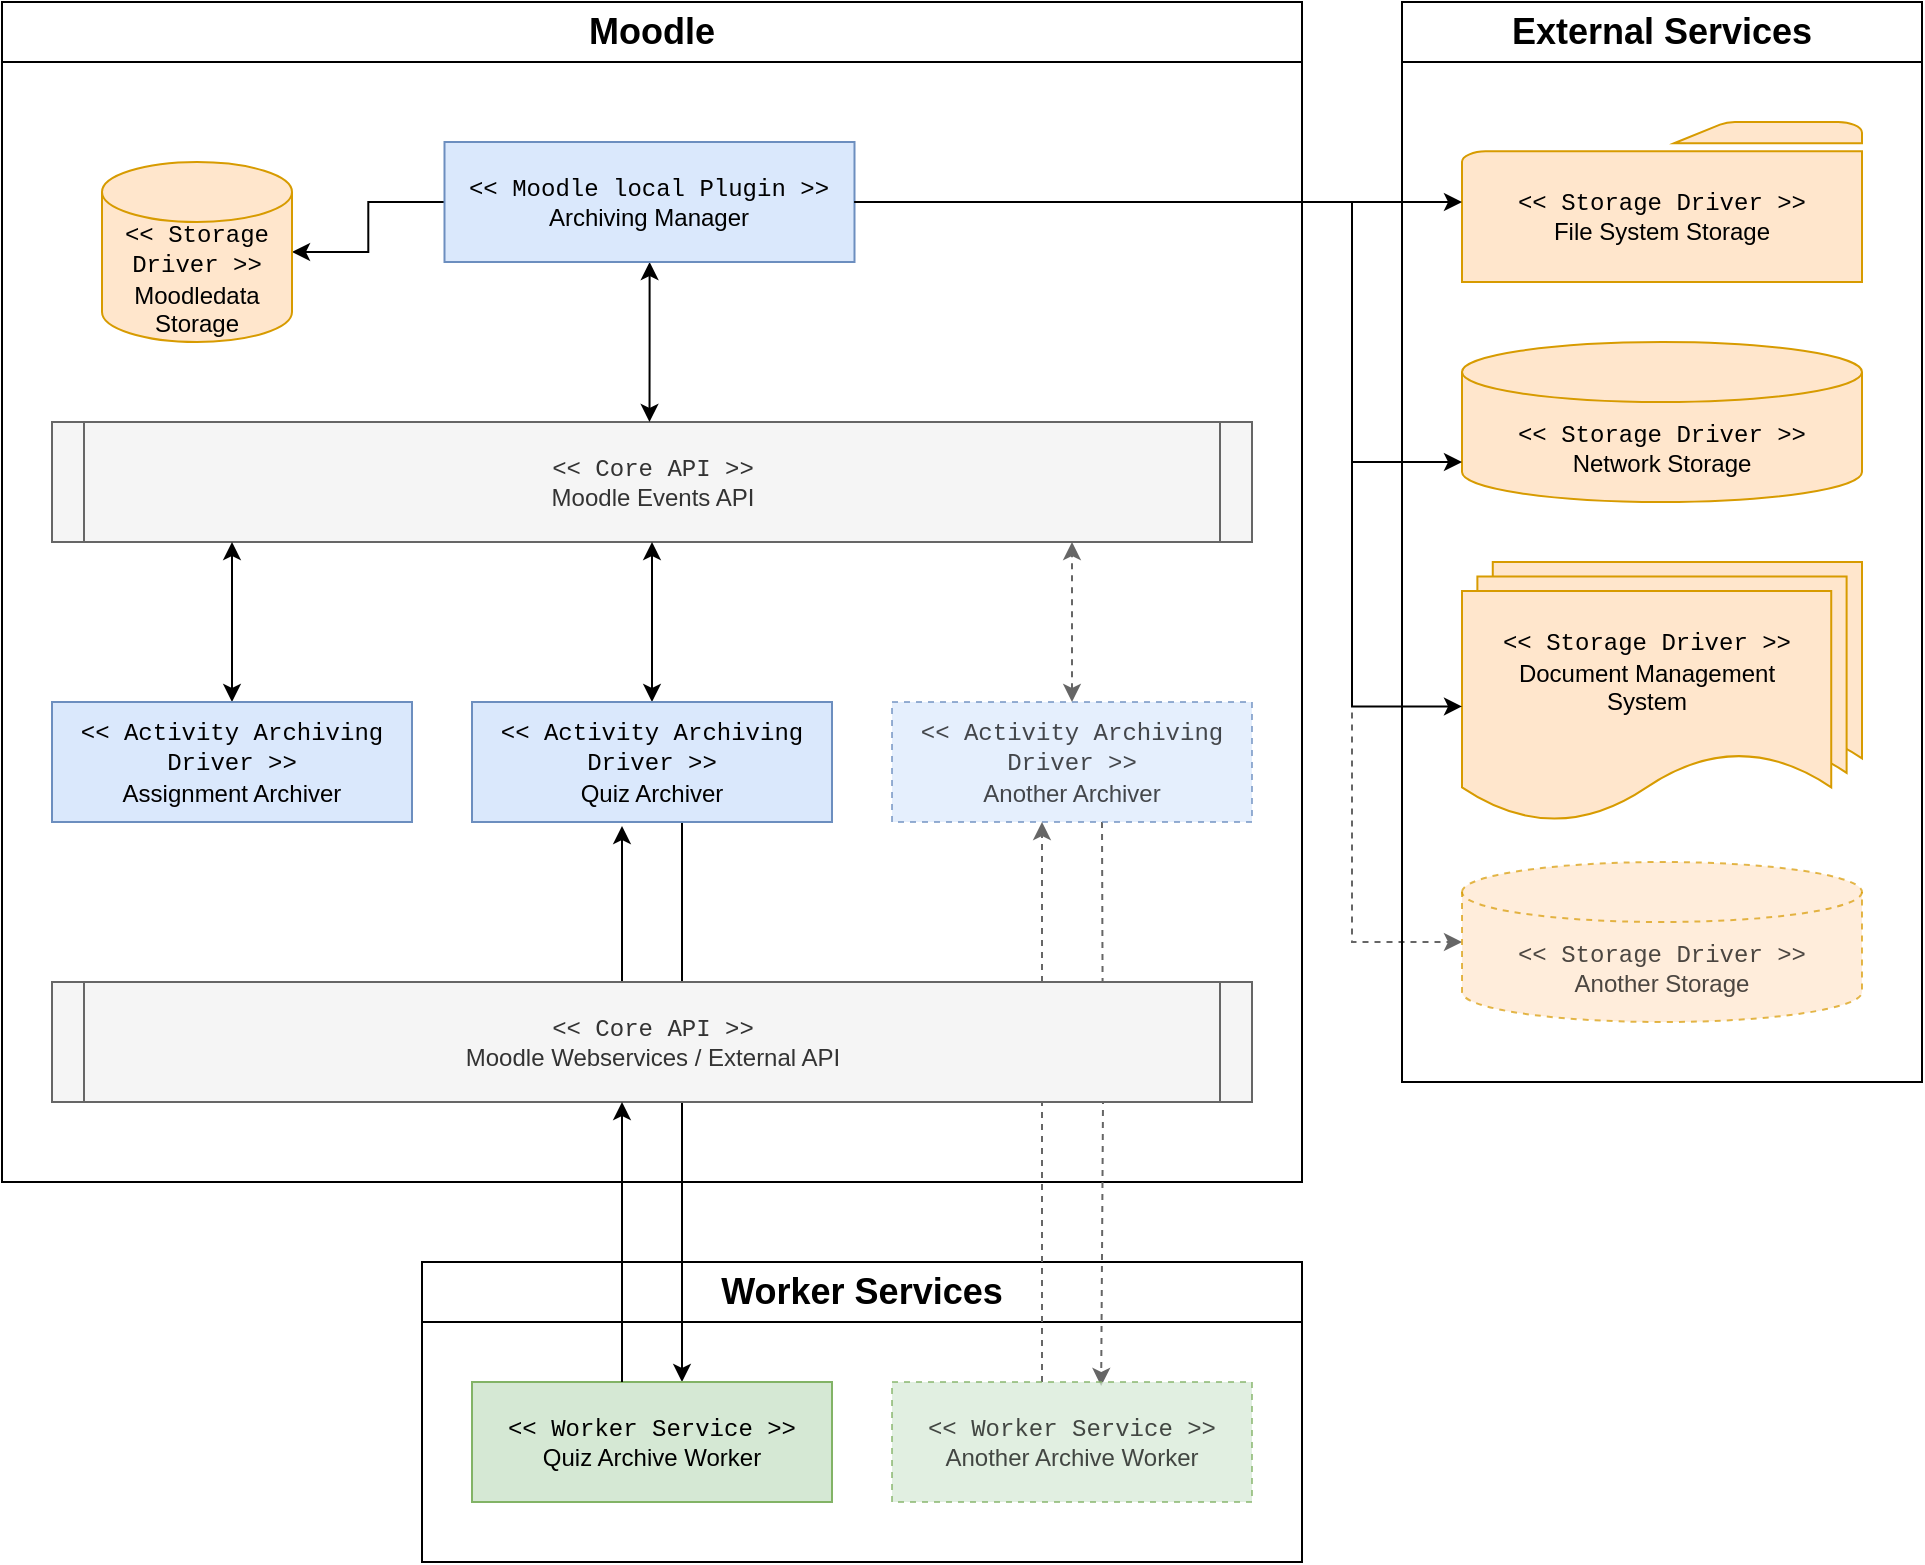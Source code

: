 <mxfile version="24.7.5">
  <diagram name="Page-1" id="lW3aPd_w3BEKXG8VRajk">
    <mxGraphModel dx="2060" dy="1201" grid="1" gridSize="10" guides="1" tooltips="1" connect="1" arrows="1" fold="1" page="1" pageScale="1" pageWidth="1000" pageHeight="850" math="0" shadow="0">
      <root>
        <mxCell id="0" />
        <mxCell id="1" parent="0" />
        <mxCell id="NRSCf0xzdUJ-CUg3j_1p-8" style="edgeStyle=orthogonalEdgeStyle;rounded=0;orthogonalLoop=1;jettySize=auto;html=1;entryX=0;entryY=0.5;entryDx=0;entryDy=0;entryPerimeter=0;dashed=1;fillColor=#f5f5f5;strokeColor=#666666;" edge="1" parent="1" source="zBMR9Xl9BZe3JkmsXcy5-8" target="NRSCf0xzdUJ-CUg3j_1p-7">
          <mxGeometry relative="1" as="geometry">
            <Array as="points">
              <mxPoint x="695" y="120" />
              <mxPoint x="695" y="490" />
            </Array>
          </mxGeometry>
        </mxCell>
        <mxCell id="zBMR9Xl9BZe3JkmsXcy5-7" value="&lt;font style=&quot;font-size: 18px;&quot;&gt;Worker Services&lt;/font&gt;" style="swimlane;whiteSpace=wrap;html=1;startSize=30;collapsible=0;" parent="1" vertex="1">
          <mxGeometry x="230" y="650" width="440" height="150" as="geometry" />
        </mxCell>
        <mxCell id="zBMR9Xl9BZe3JkmsXcy5-44" style="edgeStyle=orthogonalEdgeStyle;rounded=0;orthogonalLoop=1;jettySize=auto;html=1;fillColor=#f5f5f5;strokeColor=#666666;dashed=1;" parent="zBMR9Xl9BZe3JkmsXcy5-7" edge="1">
          <mxGeometry relative="1" as="geometry">
            <mxPoint x="310" y="60" as="sourcePoint" />
            <mxPoint x="310" y="-100" as="targetPoint" />
            <Array as="points">
              <mxPoint x="310" y="-50" />
              <mxPoint x="310" y="-50" />
            </Array>
          </mxGeometry>
        </mxCell>
        <mxCell id="zBMR9Xl9BZe3JkmsXcy5-46" style="edgeStyle=orthogonalEdgeStyle;rounded=0;orthogonalLoop=1;jettySize=auto;html=1;" parent="1" edge="1">
          <mxGeometry relative="1" as="geometry">
            <mxPoint x="360" y="430.0" as="sourcePoint" />
            <mxPoint x="360" y="710" as="targetPoint" />
          </mxGeometry>
        </mxCell>
        <mxCell id="zBMR9Xl9BZe3JkmsXcy5-1" value="&lt;font style=&quot;font-size: 18px;&quot;&gt;Moodle&lt;/font&gt;" style="swimlane;whiteSpace=wrap;html=1;startSize=30;swimlaneLine=1;collapsible=0;" parent="1" vertex="1">
          <mxGeometry x="20" y="20" width="650" height="590" as="geometry" />
        </mxCell>
        <mxCell id="zBMR9Xl9BZe3JkmsXcy5-4" value="&lt;font face=&quot;Courier New&quot;&gt;&amp;lt;&amp;lt; Core API &amp;gt;&amp;gt;&lt;/font&gt;&lt;br&gt;&lt;div&gt;Moodle Events API&lt;/div&gt;" style="shape=process;whiteSpace=wrap;html=1;backgroundOutline=1;size=0.026;fillColor=#f5f5f5;fontColor=#333333;strokeColor=#666666;" parent="zBMR9Xl9BZe3JkmsXcy5-1" vertex="1">
          <mxGeometry x="25" y="210" width="600" height="60" as="geometry" />
        </mxCell>
        <mxCell id="zBMR9Xl9BZe3JkmsXcy5-15" style="edgeStyle=orthogonalEdgeStyle;rounded=0;orthogonalLoop=1;jettySize=auto;html=1;startArrow=classic;startFill=1;" parent="zBMR9Xl9BZe3JkmsXcy5-1" source="zBMR9Xl9BZe3JkmsXcy5-8" edge="1">
          <mxGeometry relative="1" as="geometry">
            <mxPoint x="323.75" y="210" as="targetPoint" />
          </mxGeometry>
        </mxCell>
        <mxCell id="NRSCf0xzdUJ-CUg3j_1p-6" style="edgeStyle=orthogonalEdgeStyle;rounded=0;orthogonalLoop=1;jettySize=auto;html=1;" edge="1" parent="zBMR9Xl9BZe3JkmsXcy5-1" source="zBMR9Xl9BZe3JkmsXcy5-8" target="NRSCf0xzdUJ-CUg3j_1p-1">
          <mxGeometry relative="1" as="geometry" />
        </mxCell>
        <mxCell id="zBMR9Xl9BZe3JkmsXcy5-8" value="&lt;font face=&quot;Courier New&quot; style=&quot;font-size: 12px;&quot;&gt;&amp;lt;&amp;lt; Moodle local Plugin &amp;gt;&amp;gt;&lt;/font&gt;&lt;div style=&quot;&quot;&gt;&lt;span style=&quot;background-color: initial;&quot;&gt;Archiving Manager&lt;/span&gt;&lt;br&gt;&lt;/div&gt;" style="rounded=0;whiteSpace=wrap;html=1;fillColor=#dae8fc;strokeColor=#6c8ebf;spacing=2;" parent="zBMR9Xl9BZe3JkmsXcy5-1" vertex="1">
          <mxGeometry x="221.25" y="70" width="205" height="60" as="geometry" />
        </mxCell>
        <mxCell id="zBMR9Xl9BZe3JkmsXcy5-17" value="" style="edgeStyle=orthogonalEdgeStyle;rounded=0;orthogonalLoop=1;jettySize=auto;html=1;startArrow=classic;startFill=1;" parent="zBMR9Xl9BZe3JkmsXcy5-1" source="zBMR9Xl9BZe3JkmsXcy5-9" target="zBMR9Xl9BZe3JkmsXcy5-4" edge="1">
          <mxGeometry relative="1" as="geometry">
            <Array as="points">
              <mxPoint x="115" y="330" />
              <mxPoint x="115" y="330" />
            </Array>
          </mxGeometry>
        </mxCell>
        <mxCell id="zBMR9Xl9BZe3JkmsXcy5-9" value="&lt;font face=&quot;Courier New&quot; style=&quot;font-size: 12px;&quot;&gt;&amp;lt;&amp;lt; Activity Archiving Driver &amp;gt;&amp;gt;&lt;/font&gt;&lt;div style=&quot;&quot;&gt;Assignment Archiver&lt;/div&gt;" style="rounded=0;whiteSpace=wrap;html=1;fillColor=#dae8fc;strokeColor=#6c8ebf;spacing=2;" parent="zBMR9Xl9BZe3JkmsXcy5-1" vertex="1">
          <mxGeometry x="25" y="350" width="180" height="60" as="geometry" />
        </mxCell>
        <mxCell id="zBMR9Xl9BZe3JkmsXcy5-18" value="" style="edgeStyle=orthogonalEdgeStyle;rounded=0;orthogonalLoop=1;jettySize=auto;html=1;startArrow=classic;startFill=1;" parent="zBMR9Xl9BZe3JkmsXcy5-1" source="zBMR9Xl9BZe3JkmsXcy5-10" target="zBMR9Xl9BZe3JkmsXcy5-4" edge="1">
          <mxGeometry relative="1" as="geometry" />
        </mxCell>
        <mxCell id="zBMR9Xl9BZe3JkmsXcy5-10" value="&lt;font face=&quot;Courier New&quot; style=&quot;font-size: 12px;&quot;&gt;&amp;lt;&amp;lt;&amp;nbsp;&lt;/font&gt;&lt;span style=&quot;font-family: &amp;quot;Courier New&amp;quot;;&quot;&gt;Activity Archiving Driver&lt;/span&gt;&lt;font face=&quot;Courier New&quot; style=&quot;font-size: 12px;&quot;&gt;&amp;nbsp;&amp;gt;&amp;gt;&lt;/font&gt;&lt;div style=&quot;&quot;&gt;Quiz Archiver&lt;/div&gt;" style="rounded=0;whiteSpace=wrap;html=1;fillColor=#dae8fc;strokeColor=#6c8ebf;spacing=2;" parent="zBMR9Xl9BZe3JkmsXcy5-1" vertex="1">
          <mxGeometry x="235" y="350" width="180" height="60" as="geometry" />
        </mxCell>
        <mxCell id="zBMR9Xl9BZe3JkmsXcy5-19" value="" style="edgeStyle=orthogonalEdgeStyle;rounded=0;orthogonalLoop=1;jettySize=auto;html=1;dashed=1;startArrow=classic;startFill=1;fillColor=#f5f5f5;strokeColor=#666666;" parent="zBMR9Xl9BZe3JkmsXcy5-1" source="zBMR9Xl9BZe3JkmsXcy5-11" target="zBMR9Xl9BZe3JkmsXcy5-4" edge="1">
          <mxGeometry relative="1" as="geometry">
            <Array as="points">
              <mxPoint x="535" y="340" />
              <mxPoint x="535" y="340" />
            </Array>
          </mxGeometry>
        </mxCell>
        <mxCell id="zBMR9Xl9BZe3JkmsXcy5-28" style="edgeStyle=orthogonalEdgeStyle;rounded=0;orthogonalLoop=1;jettySize=auto;html=1;dashed=1;fillColor=#f5f5f5;strokeColor=#666666;entryX=0.581;entryY=0.033;entryDx=0;entryDy=0;entryPerimeter=0;" parent="zBMR9Xl9BZe3JkmsXcy5-1" target="zBMR9Xl9BZe3JkmsXcy5-14" edge="1">
          <mxGeometry relative="1" as="geometry">
            <mxPoint x="550" y="410" as="sourcePoint" />
            <mxPoint x="550" y="770" as="targetPoint" />
          </mxGeometry>
        </mxCell>
        <mxCell id="zBMR9Xl9BZe3JkmsXcy5-11" value="&lt;font face=&quot;Courier New&quot; style=&quot;font-size: 12px;&quot;&gt;&amp;lt;&amp;lt;&amp;nbsp;&lt;/font&gt;&lt;span style=&quot;font-family: &amp;quot;Courier New&amp;quot;;&quot;&gt;Activity Archiving Driver&lt;/span&gt;&lt;font face=&quot;Courier New&quot; style=&quot;font-size: 12px;&quot;&gt;&amp;nbsp;&amp;gt;&amp;gt;&lt;/font&gt;&lt;div style=&quot;&quot;&gt;Another Archiver&lt;/div&gt;" style="rounded=0;whiteSpace=wrap;html=1;fillColor=#dae8fc;strokeColor=#6c8ebf;spacing=2;dashed=1;opacity=70;textOpacity=70;" parent="zBMR9Xl9BZe3JkmsXcy5-1" vertex="1">
          <mxGeometry x="445" y="350" width="180" height="60" as="geometry" />
        </mxCell>
        <mxCell id="zBMR9Xl9BZe3JkmsXcy5-23" style="edgeStyle=orthogonalEdgeStyle;rounded=0;orthogonalLoop=1;jettySize=auto;html=1;" parent="zBMR9Xl9BZe3JkmsXcy5-1" edge="1">
          <mxGeometry relative="1" as="geometry">
            <mxPoint x="309.999" y="492" as="sourcePoint" />
            <mxPoint x="309.999" y="412" as="targetPoint" />
            <Array as="points">
              <mxPoint x="309.97" y="462" />
              <mxPoint x="309.97" y="462" />
            </Array>
          </mxGeometry>
        </mxCell>
        <mxCell id="zBMR9Xl9BZe3JkmsXcy5-24" style="edgeStyle=orthogonalEdgeStyle;rounded=0;orthogonalLoop=1;jettySize=auto;html=1;fillColor=#f5f5f5;strokeColor=#666666;dashed=1;" parent="zBMR9Xl9BZe3JkmsXcy5-1" edge="1">
          <mxGeometry relative="1" as="geometry">
            <mxPoint x="520" y="490" as="sourcePoint" />
            <mxPoint x="520" y="410" as="targetPoint" />
            <Array as="points">
              <mxPoint x="520" y="460" />
              <mxPoint x="520" y="460" />
            </Array>
          </mxGeometry>
        </mxCell>
        <mxCell id="zBMR9Xl9BZe3JkmsXcy5-14" value="&lt;font face=&quot;Courier New&quot; style=&quot;font-size: 12px;&quot;&gt;&amp;lt;&amp;lt; Worker Service &amp;gt;&amp;gt;&lt;/font&gt;&lt;div style=&quot;&quot;&gt;Another Archive Worker&lt;/div&gt;" style="rounded=0;whiteSpace=wrap;html=1;fillColor=#d5e8d4;strokeColor=#82b366;spacing=2;opacity=70;dashed=1;textOpacity=70;" parent="zBMR9Xl9BZe3JkmsXcy5-1" vertex="1">
          <mxGeometry x="445" y="690" width="180" height="60" as="geometry" />
        </mxCell>
        <mxCell id="zBMR9Xl9BZe3JkmsXcy5-13" value="&lt;font face=&quot;Courier New&quot; style=&quot;font-size: 12px;&quot;&gt;&amp;lt;&amp;lt; Worker Service &amp;gt;&amp;gt;&lt;/font&gt;&lt;div style=&quot;&quot;&gt;Quiz Archive Worker&lt;/div&gt;" style="rounded=0;whiteSpace=wrap;html=1;fillColor=#d5e8d4;strokeColor=#82b366;spacing=2;" parent="zBMR9Xl9BZe3JkmsXcy5-1" vertex="1">
          <mxGeometry x="235" y="690" width="180" height="60" as="geometry" />
        </mxCell>
        <mxCell id="zBMR9Xl9BZe3JkmsXcy5-12" value="&lt;font face=&quot;Courier New&quot;&gt;&amp;lt;&amp;lt; Core API &amp;gt;&amp;gt;&lt;/font&gt;&lt;br&gt;&lt;div&gt;Moodle Webservices / External API&lt;/div&gt;" style="shape=process;whiteSpace=wrap;html=1;backgroundOutline=1;size=0.026;fillColor=#f5f5f5;fontColor=#333333;strokeColor=#666666;" parent="zBMR9Xl9BZe3JkmsXcy5-1" vertex="1">
          <mxGeometry x="25" y="490" width="600" height="60" as="geometry" />
        </mxCell>
        <mxCell id="NRSCf0xzdUJ-CUg3j_1p-1" value="&lt;font face=&quot;Courier New&quot;&gt;&amp;lt;&amp;lt; Storage Driver &amp;gt;&amp;gt;&lt;/font&gt;&lt;div&gt;Moodledata Storage&lt;/div&gt;" style="shape=cylinder3;whiteSpace=wrap;html=1;boundedLbl=1;backgroundOutline=1;size=15;fillColor=#ffe6cc;strokeColor=#d79b00;" vertex="1" parent="zBMR9Xl9BZe3JkmsXcy5-1">
          <mxGeometry x="50" y="80" width="95" height="90" as="geometry" />
        </mxCell>
        <mxCell id="zBMR9Xl9BZe3JkmsXcy5-5" value="&lt;font style=&quot;font-size: 18px;&quot;&gt;External Services&lt;/font&gt;" style="swimlane;whiteSpace=wrap;html=1;startSize=30;collapsible=0;" parent="1" vertex="1">
          <mxGeometry x="720" y="20" width="260" height="540" as="geometry" />
        </mxCell>
        <mxCell id="zBMR9Xl9BZe3JkmsXcy5-31" value="&lt;font face=&quot;Courier New&quot;&gt;&amp;lt;&amp;lt; Storage Driver &amp;gt;&amp;gt;&lt;/font&gt;&lt;div&gt;Network Storage&lt;/div&gt;" style="shape=cylinder3;whiteSpace=wrap;html=1;boundedLbl=1;backgroundOutline=1;size=15;fillColor=#ffe6cc;strokeColor=#d79b00;" parent="zBMR9Xl9BZe3JkmsXcy5-5" vertex="1">
          <mxGeometry x="30" y="170" width="200" height="80" as="geometry" />
        </mxCell>
        <mxCell id="zBMR9Xl9BZe3JkmsXcy5-36" value="" style="group" parent="zBMR9Xl9BZe3JkmsXcy5-5" vertex="1" connectable="0">
          <mxGeometry x="30" y="280" width="200" height="130" as="geometry" />
        </mxCell>
        <mxCell id="zBMR9Xl9BZe3JkmsXcy5-33" value="" style="shape=document;whiteSpace=wrap;html=1;boundedLbl=1;fillColor=#ffe6cc;strokeColor=#d79b00;" parent="zBMR9Xl9BZe3JkmsXcy5-36" vertex="1">
          <mxGeometry x="15.385" width="184.615" height="115.556" as="geometry" />
        </mxCell>
        <mxCell id="zBMR9Xl9BZe3JkmsXcy5-34" value="" style="shape=document;whiteSpace=wrap;html=1;boundedLbl=1;fillColor=#ffe6cc;strokeColor=#d79b00;" parent="zBMR9Xl9BZe3JkmsXcy5-36" vertex="1">
          <mxGeometry x="7.692" y="7.222" width="184.615" height="115.556" as="geometry" />
        </mxCell>
        <mxCell id="zBMR9Xl9BZe3JkmsXcy5-35" value="&lt;font face=&quot;Courier New&quot;&gt;&amp;lt;&amp;lt; Storage Driver &amp;gt;&amp;gt;&lt;/font&gt;&lt;div&gt;Document Management&lt;br&gt;System&lt;/div&gt;" style="shape=document;whiteSpace=wrap;html=1;boundedLbl=1;fillColor=#ffe6cc;strokeColor=#d79b00;" parent="zBMR9Xl9BZe3JkmsXcy5-36" vertex="1">
          <mxGeometry y="14.444" width="184.615" height="115.556" as="geometry" />
        </mxCell>
        <mxCell id="NRSCf0xzdUJ-CUg3j_1p-3" value="&lt;font style=&quot;text-wrap: wrap;&quot; face=&quot;Courier New&quot;&gt;&amp;lt;&amp;lt; Storage Driver &amp;gt;&amp;gt;&lt;/font&gt;&lt;div style=&quot;text-wrap: wrap;&quot;&gt;File System Storage&lt;/div&gt;" style="sketch=0;pointerEvents=1;shadow=0;dashed=0;html=1;strokeColor=#d79b00;fillColor=#ffe6cc;labelPosition=center;verticalLabelPosition=bottom;verticalAlign=top;outlineConnect=0;align=center;shape=mxgraph.office.concepts.folder;spacingTop=-54;spacingLeft=0;whiteSpace=wrap;" vertex="1" parent="zBMR9Xl9BZe3JkmsXcy5-5">
          <mxGeometry x="30" y="60" width="200" height="80" as="geometry" />
        </mxCell>
        <mxCell id="NRSCf0xzdUJ-CUg3j_1p-7" value="&lt;font face=&quot;Courier New&quot;&gt;&amp;lt;&amp;lt; Storage Driver &amp;gt;&amp;gt;&lt;/font&gt;&lt;div&gt;Another Storage&lt;/div&gt;" style="shape=cylinder3;whiteSpace=wrap;html=1;boundedLbl=1;backgroundOutline=1;size=15;fillColor=#ffe6cc;strokeColor=#d79b00;dashed=1;opacity=70;textOpacity=70;" vertex="1" parent="zBMR9Xl9BZe3JkmsXcy5-5">
          <mxGeometry x="30" y="430" width="200" height="80" as="geometry" />
        </mxCell>
        <mxCell id="zBMR9Xl9BZe3JkmsXcy5-42" style="edgeStyle=orthogonalEdgeStyle;rounded=0;orthogonalLoop=1;jettySize=auto;html=1;" parent="1" source="zBMR9Xl9BZe3JkmsXcy5-8" target="zBMR9Xl9BZe3JkmsXcy5-31" edge="1">
          <mxGeometry relative="1" as="geometry">
            <Array as="points">
              <mxPoint x="695" y="120" />
              <mxPoint x="695" y="250" />
            </Array>
          </mxGeometry>
        </mxCell>
        <mxCell id="zBMR9Xl9BZe3JkmsXcy5-43" style="edgeStyle=orthogonalEdgeStyle;rounded=0;orthogonalLoop=1;jettySize=auto;html=1;entryX=0;entryY=0.5;entryDx=0;entryDy=0;" parent="1" source="zBMR9Xl9BZe3JkmsXcy5-8" target="zBMR9Xl9BZe3JkmsXcy5-35" edge="1">
          <mxGeometry relative="1" as="geometry">
            <Array as="points">
              <mxPoint x="695" y="120" />
              <mxPoint x="695" y="372" />
            </Array>
          </mxGeometry>
        </mxCell>
        <mxCell id="zBMR9Xl9BZe3JkmsXcy5-47" style="edgeStyle=orthogonalEdgeStyle;rounded=0;orthogonalLoop=1;jettySize=auto;html=1;" parent="1" edge="1">
          <mxGeometry relative="1" as="geometry">
            <mxPoint x="330" y="710" as="sourcePoint" />
            <mxPoint x="330" y="570" as="targetPoint" />
          </mxGeometry>
        </mxCell>
        <mxCell id="NRSCf0xzdUJ-CUg3j_1p-5" style="edgeStyle=orthogonalEdgeStyle;rounded=0;orthogonalLoop=1;jettySize=auto;html=1;" edge="1" parent="1" source="zBMR9Xl9BZe3JkmsXcy5-8" target="NRSCf0xzdUJ-CUg3j_1p-3">
          <mxGeometry relative="1" as="geometry" />
        </mxCell>
      </root>
    </mxGraphModel>
  </diagram>
</mxfile>
